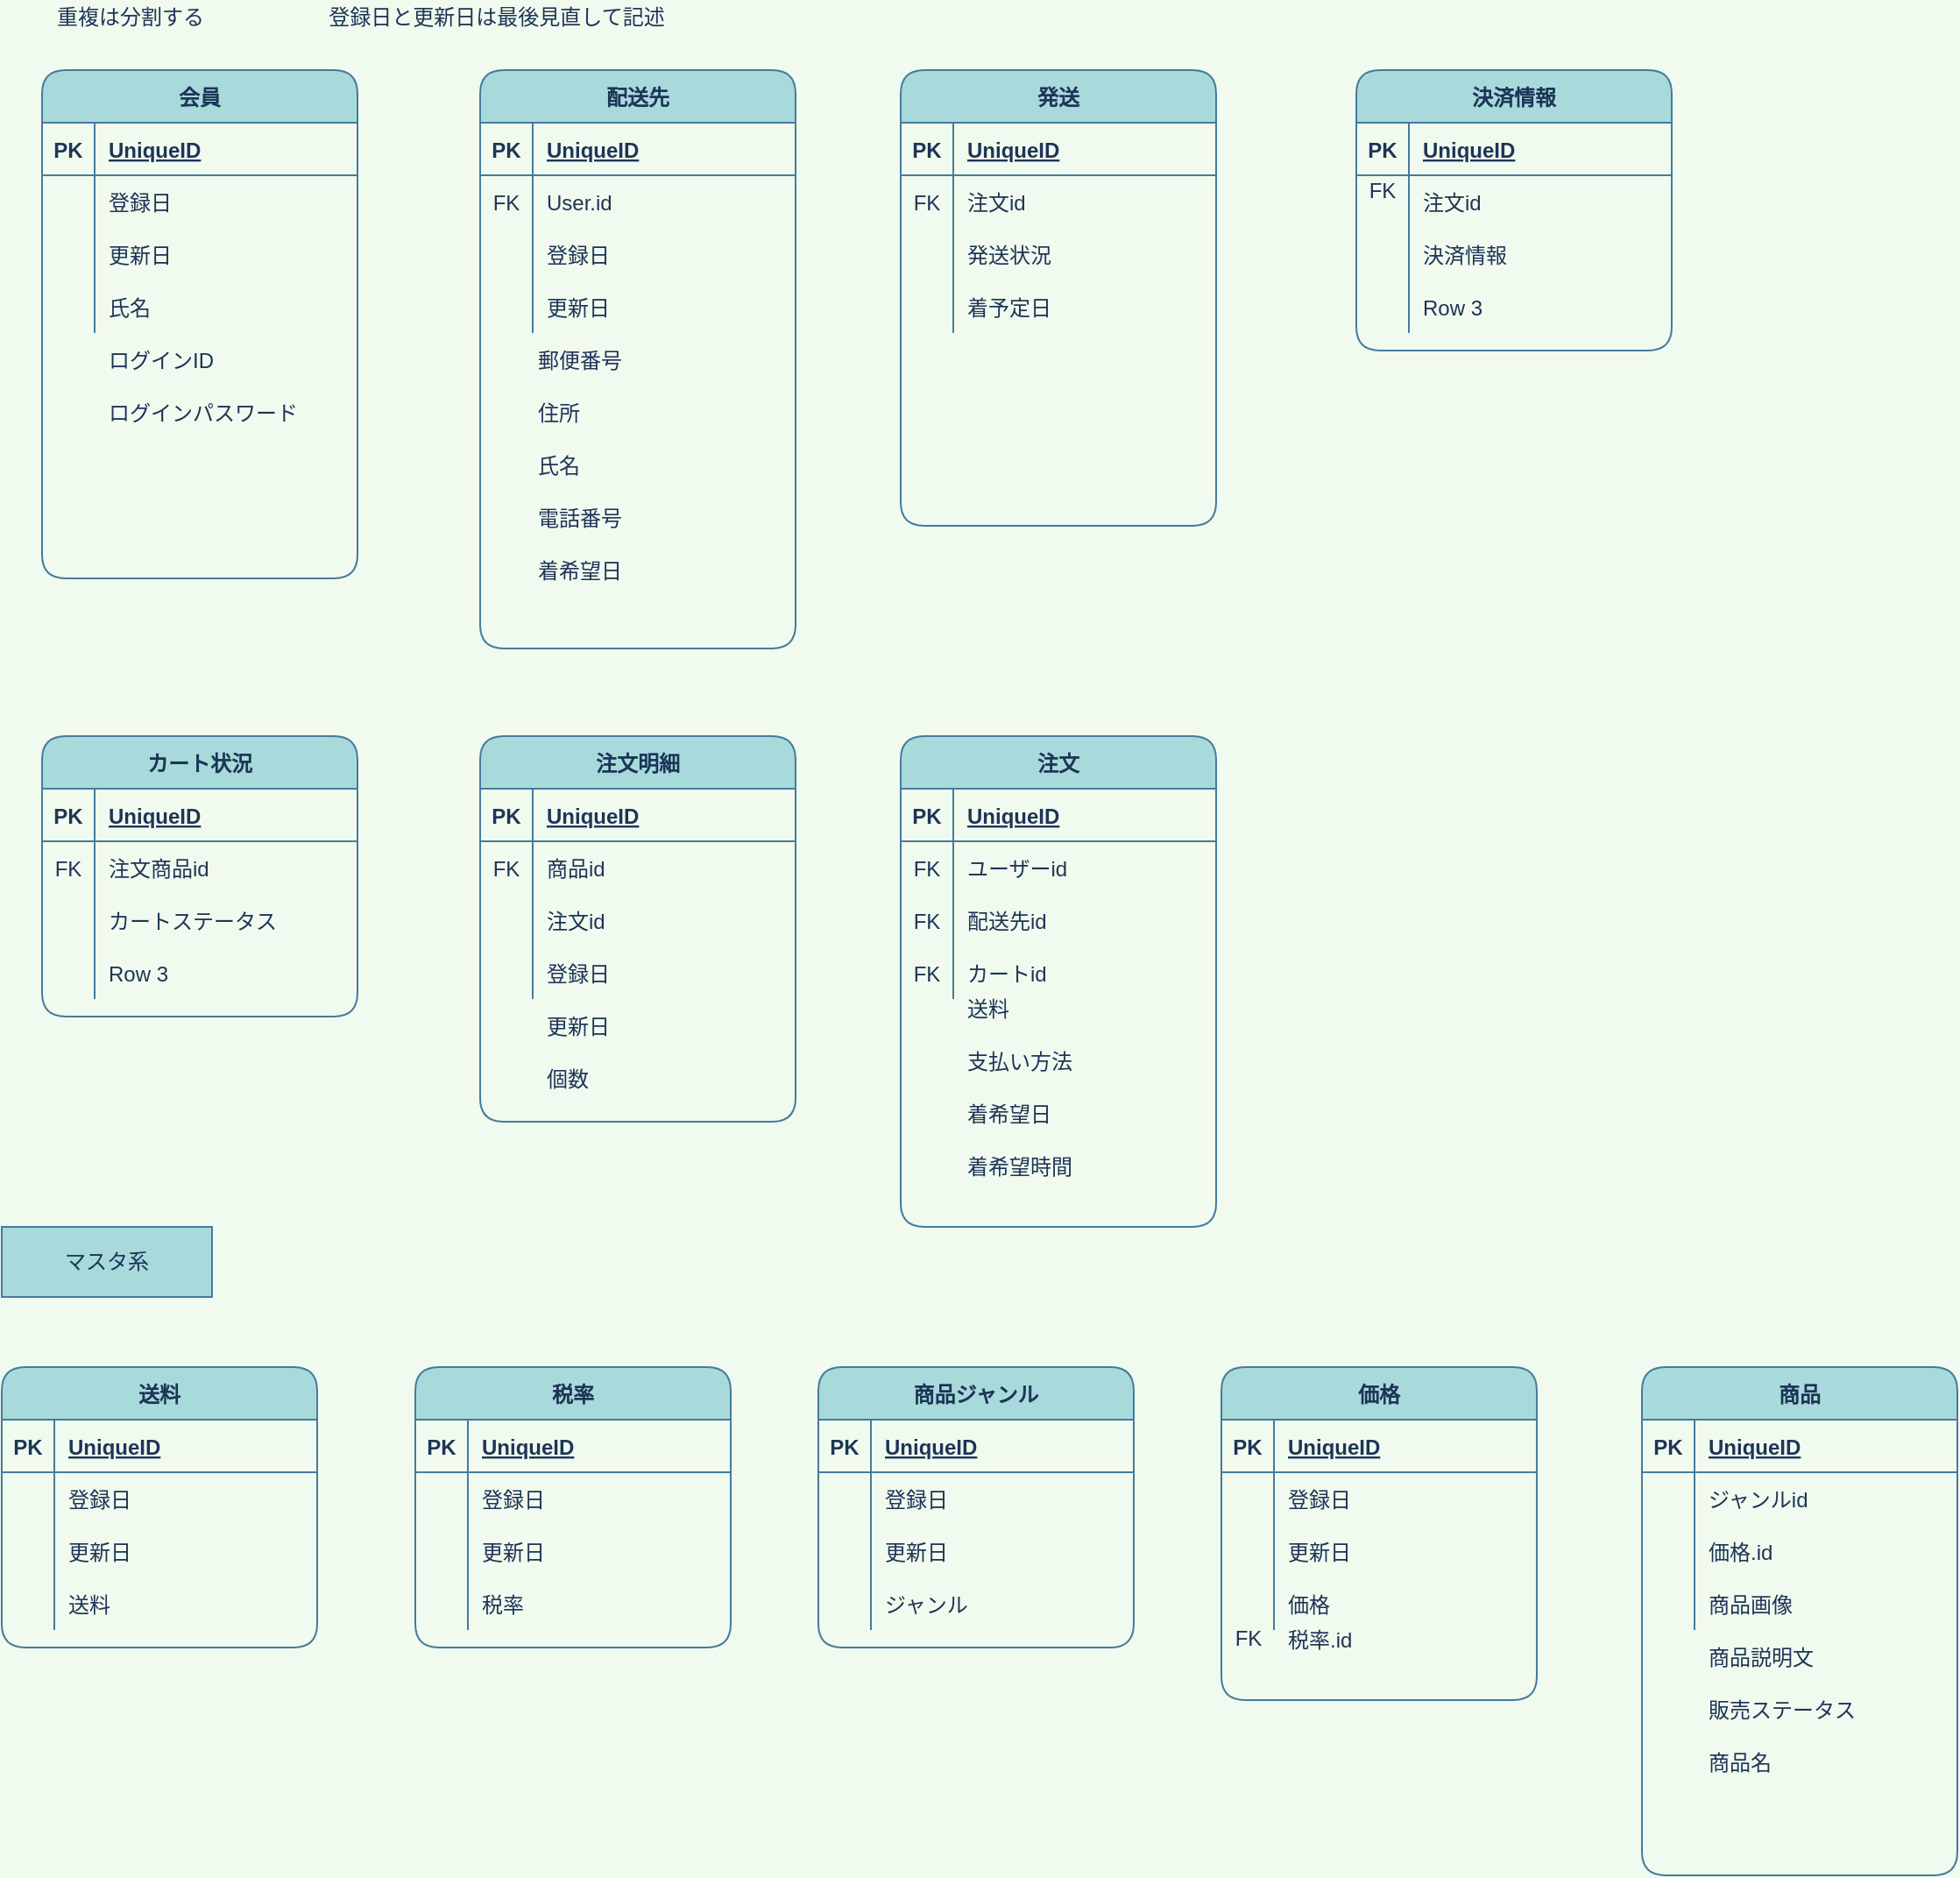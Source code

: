 <mxfile version="14.0.0" type="github">
  <diagram id="Dhi_fkTTJGYg415lO_26" name="Page-1">
    <mxGraphModel dx="1422" dy="762" grid="1" gridSize="20" guides="1" tooltips="1" connect="1" arrows="1" fold="1" page="1" pageScale="1" pageWidth="1169" pageHeight="1654" background="#F1FAEE" math="0" shadow="0">
      <root>
        <mxCell id="0" />
        <mxCell id="1" parent="0" />
        <mxCell id="8T0tq_az6n-a0p4zAt-5-1" value="会員" style="shape=table;startSize=30;container=1;collapsible=1;childLayout=tableLayout;fixedRows=1;rowLines=0;fontStyle=1;align=center;resizeLast=1;rounded=1;fillColor=#A8DADC;strokeColor=#457B9D;fontColor=#1D3557;" parent="1" vertex="1">
          <mxGeometry x="50" y="40" width="180" height="290" as="geometry" />
        </mxCell>
        <mxCell id="8T0tq_az6n-a0p4zAt-5-2" value="" style="shape=partialRectangle;collapsible=0;dropTarget=0;pointerEvents=0;fillColor=none;top=0;left=0;bottom=1;right=0;points=[[0,0.5],[1,0.5]];portConstraint=eastwest;rounded=1;strokeColor=#457B9D;fontColor=#1D3557;" parent="8T0tq_az6n-a0p4zAt-5-1" vertex="1">
          <mxGeometry y="30" width="180" height="30" as="geometry" />
        </mxCell>
        <mxCell id="8T0tq_az6n-a0p4zAt-5-3" value="PK" style="shape=partialRectangle;connectable=0;fillColor=none;top=0;left=0;bottom=0;right=0;fontStyle=1;overflow=hidden;rounded=1;strokeColor=#457B9D;fontColor=#1D3557;" parent="8T0tq_az6n-a0p4zAt-5-2" vertex="1">
          <mxGeometry width="30" height="30" as="geometry" />
        </mxCell>
        <mxCell id="8T0tq_az6n-a0p4zAt-5-4" value="UniqueID" style="shape=partialRectangle;connectable=0;fillColor=none;top=0;left=0;bottom=0;right=0;align=left;spacingLeft=6;fontStyle=5;overflow=hidden;rounded=1;strokeColor=#457B9D;fontColor=#1D3557;" parent="8T0tq_az6n-a0p4zAt-5-2" vertex="1">
          <mxGeometry x="30" width="150" height="30" as="geometry" />
        </mxCell>
        <mxCell id="8T0tq_az6n-a0p4zAt-5-5" value="" style="shape=partialRectangle;collapsible=0;dropTarget=0;pointerEvents=0;fillColor=none;top=0;left=0;bottom=0;right=0;points=[[0,0.5],[1,0.5]];portConstraint=eastwest;rounded=1;strokeColor=#457B9D;fontColor=#1D3557;" parent="8T0tq_az6n-a0p4zAt-5-1" vertex="1">
          <mxGeometry y="60" width="180" height="30" as="geometry" />
        </mxCell>
        <mxCell id="8T0tq_az6n-a0p4zAt-5-6" value="" style="shape=partialRectangle;connectable=0;fillColor=none;top=0;left=0;bottom=0;right=0;editable=1;overflow=hidden;rounded=1;strokeColor=#457B9D;fontColor=#1D3557;" parent="8T0tq_az6n-a0p4zAt-5-5" vertex="1">
          <mxGeometry width="30" height="30" as="geometry" />
        </mxCell>
        <mxCell id="8T0tq_az6n-a0p4zAt-5-7" value="登録日" style="shape=partialRectangle;connectable=0;fillColor=none;top=0;left=0;bottom=0;right=0;align=left;spacingLeft=6;overflow=hidden;rounded=1;strokeColor=#457B9D;fontColor=#1D3557;" parent="8T0tq_az6n-a0p4zAt-5-5" vertex="1">
          <mxGeometry x="30" width="150" height="30" as="geometry" />
        </mxCell>
        <mxCell id="8T0tq_az6n-a0p4zAt-5-8" value="" style="shape=partialRectangle;collapsible=0;dropTarget=0;pointerEvents=0;fillColor=none;top=0;left=0;bottom=0;right=0;points=[[0,0.5],[1,0.5]];portConstraint=eastwest;rounded=1;strokeColor=#457B9D;fontColor=#1D3557;" parent="8T0tq_az6n-a0p4zAt-5-1" vertex="1">
          <mxGeometry y="90" width="180" height="30" as="geometry" />
        </mxCell>
        <mxCell id="8T0tq_az6n-a0p4zAt-5-9" value="" style="shape=partialRectangle;connectable=0;fillColor=none;top=0;left=0;bottom=0;right=0;editable=1;overflow=hidden;rounded=1;strokeColor=#457B9D;fontColor=#1D3557;" parent="8T0tq_az6n-a0p4zAt-5-8" vertex="1">
          <mxGeometry width="30" height="30" as="geometry" />
        </mxCell>
        <mxCell id="8T0tq_az6n-a0p4zAt-5-10" value="更新日" style="shape=partialRectangle;connectable=0;fillColor=none;top=0;left=0;bottom=0;right=0;align=left;spacingLeft=6;overflow=hidden;rounded=1;strokeColor=#457B9D;fontColor=#1D3557;" parent="8T0tq_az6n-a0p4zAt-5-8" vertex="1">
          <mxGeometry x="30" width="150" height="30" as="geometry" />
        </mxCell>
        <mxCell id="8T0tq_az6n-a0p4zAt-5-11" value="" style="shape=partialRectangle;collapsible=0;dropTarget=0;pointerEvents=0;fillColor=none;top=0;left=0;bottom=0;right=0;points=[[0,0.5],[1,0.5]];portConstraint=eastwest;rounded=1;strokeColor=#457B9D;fontColor=#1D3557;" parent="8T0tq_az6n-a0p4zAt-5-1" vertex="1">
          <mxGeometry y="120" width="180" height="30" as="geometry" />
        </mxCell>
        <mxCell id="8T0tq_az6n-a0p4zAt-5-12" value="" style="shape=partialRectangle;connectable=0;fillColor=none;top=0;left=0;bottom=0;right=0;editable=1;overflow=hidden;rounded=1;strokeColor=#457B9D;fontColor=#1D3557;" parent="8T0tq_az6n-a0p4zAt-5-11" vertex="1">
          <mxGeometry width="30" height="30" as="geometry" />
        </mxCell>
        <mxCell id="8T0tq_az6n-a0p4zAt-5-13" value="氏名" style="shape=partialRectangle;connectable=0;fillColor=none;top=0;left=0;bottom=0;right=0;align=left;spacingLeft=6;overflow=hidden;rounded=1;strokeColor=#457B9D;fontColor=#1D3557;" parent="8T0tq_az6n-a0p4zAt-5-11" vertex="1">
          <mxGeometry x="30" width="150" height="30" as="geometry" />
        </mxCell>
        <mxCell id="8T0tq_az6n-a0p4zAt-5-14" value="商品" style="shape=table;startSize=30;container=1;collapsible=1;childLayout=tableLayout;fixedRows=1;rowLines=0;fontStyle=1;align=center;resizeLast=1;rounded=1;fillColor=#A8DADC;strokeColor=#457B9D;fontColor=#1D3557;" parent="1" vertex="1">
          <mxGeometry x="963" y="780" width="180" height="290" as="geometry" />
        </mxCell>
        <mxCell id="8T0tq_az6n-a0p4zAt-5-15" value="" style="shape=partialRectangle;collapsible=0;dropTarget=0;pointerEvents=0;fillColor=none;top=0;left=0;bottom=1;right=0;points=[[0,0.5],[1,0.5]];portConstraint=eastwest;rounded=1;strokeColor=#457B9D;fontColor=#1D3557;" parent="8T0tq_az6n-a0p4zAt-5-14" vertex="1">
          <mxGeometry y="30" width="180" height="30" as="geometry" />
        </mxCell>
        <mxCell id="8T0tq_az6n-a0p4zAt-5-16" value="PK" style="shape=partialRectangle;connectable=0;fillColor=none;top=0;left=0;bottom=0;right=0;fontStyle=1;overflow=hidden;rounded=1;strokeColor=#457B9D;fontColor=#1D3557;" parent="8T0tq_az6n-a0p4zAt-5-15" vertex="1">
          <mxGeometry width="30" height="30" as="geometry" />
        </mxCell>
        <mxCell id="8T0tq_az6n-a0p4zAt-5-17" value="UniqueID" style="shape=partialRectangle;connectable=0;fillColor=none;top=0;left=0;bottom=0;right=0;align=left;spacingLeft=6;fontStyle=5;overflow=hidden;rounded=1;strokeColor=#457B9D;fontColor=#1D3557;" parent="8T0tq_az6n-a0p4zAt-5-15" vertex="1">
          <mxGeometry x="30" width="150" height="30" as="geometry" />
        </mxCell>
        <mxCell id="8T0tq_az6n-a0p4zAt-5-18" value="" style="shape=partialRectangle;collapsible=0;dropTarget=0;pointerEvents=0;fillColor=none;top=0;left=0;bottom=0;right=0;points=[[0,0.5],[1,0.5]];portConstraint=eastwest;rounded=1;strokeColor=#457B9D;fontColor=#1D3557;" parent="8T0tq_az6n-a0p4zAt-5-14" vertex="1">
          <mxGeometry y="60" width="180" height="30" as="geometry" />
        </mxCell>
        <mxCell id="8T0tq_az6n-a0p4zAt-5-19" value="" style="shape=partialRectangle;connectable=0;fillColor=none;top=0;left=0;bottom=0;right=0;editable=1;overflow=hidden;rounded=1;strokeColor=#457B9D;fontColor=#1D3557;" parent="8T0tq_az6n-a0p4zAt-5-18" vertex="1">
          <mxGeometry width="30" height="30" as="geometry" />
        </mxCell>
        <mxCell id="8T0tq_az6n-a0p4zAt-5-20" value="ジャンルid" style="shape=partialRectangle;connectable=0;fillColor=none;top=0;left=0;bottom=0;right=0;align=left;spacingLeft=6;overflow=hidden;rounded=1;strokeColor=#457B9D;fontColor=#1D3557;" parent="8T0tq_az6n-a0p4zAt-5-18" vertex="1">
          <mxGeometry x="30" width="150" height="30" as="geometry" />
        </mxCell>
        <mxCell id="8T0tq_az6n-a0p4zAt-5-21" value="" style="shape=partialRectangle;collapsible=0;dropTarget=0;pointerEvents=0;fillColor=none;top=0;left=0;bottom=0;right=0;points=[[0,0.5],[1,0.5]];portConstraint=eastwest;rounded=1;strokeColor=#457B9D;fontColor=#1D3557;" parent="8T0tq_az6n-a0p4zAt-5-14" vertex="1">
          <mxGeometry y="90" width="180" height="30" as="geometry" />
        </mxCell>
        <mxCell id="8T0tq_az6n-a0p4zAt-5-22" value="" style="shape=partialRectangle;connectable=0;fillColor=none;top=0;left=0;bottom=0;right=0;editable=1;overflow=hidden;rounded=1;strokeColor=#457B9D;fontColor=#1D3557;" parent="8T0tq_az6n-a0p4zAt-5-21" vertex="1">
          <mxGeometry width="30" height="30" as="geometry" />
        </mxCell>
        <mxCell id="8T0tq_az6n-a0p4zAt-5-23" value="価格.id" style="shape=partialRectangle;connectable=0;fillColor=none;top=0;left=0;bottom=0;right=0;align=left;spacingLeft=6;overflow=hidden;rounded=1;strokeColor=#457B9D;fontColor=#1D3557;" parent="8T0tq_az6n-a0p4zAt-5-21" vertex="1">
          <mxGeometry x="30" width="150" height="30" as="geometry" />
        </mxCell>
        <mxCell id="8T0tq_az6n-a0p4zAt-5-24" value="" style="shape=partialRectangle;collapsible=0;dropTarget=0;pointerEvents=0;fillColor=none;top=0;left=0;bottom=0;right=0;points=[[0,0.5],[1,0.5]];portConstraint=eastwest;rounded=1;strokeColor=#457B9D;fontColor=#1D3557;" parent="8T0tq_az6n-a0p4zAt-5-14" vertex="1">
          <mxGeometry y="120" width="180" height="30" as="geometry" />
        </mxCell>
        <mxCell id="8T0tq_az6n-a0p4zAt-5-25" value="" style="shape=partialRectangle;connectable=0;fillColor=none;top=0;left=0;bottom=0;right=0;editable=1;overflow=hidden;rounded=1;strokeColor=#457B9D;fontColor=#1D3557;" parent="8T0tq_az6n-a0p4zAt-5-24" vertex="1">
          <mxGeometry width="30" height="30" as="geometry" />
        </mxCell>
        <mxCell id="8T0tq_az6n-a0p4zAt-5-26" value="商品画像" style="shape=partialRectangle;connectable=0;fillColor=none;top=0;left=0;bottom=0;right=0;align=left;spacingLeft=6;overflow=hidden;rounded=1;strokeColor=#457B9D;fontColor=#1D3557;" parent="8T0tq_az6n-a0p4zAt-5-24" vertex="1">
          <mxGeometry x="30" width="150" height="30" as="geometry" />
        </mxCell>
        <mxCell id="8T0tq_az6n-a0p4zAt-5-27" value="配送先" style="shape=table;startSize=30;container=1;collapsible=1;childLayout=tableLayout;fixedRows=1;rowLines=0;fontStyle=1;align=center;resizeLast=1;rounded=1;fillColor=#A8DADC;strokeColor=#457B9D;fontColor=#1D3557;" parent="1" vertex="1">
          <mxGeometry x="300" y="40" width="180" height="330" as="geometry" />
        </mxCell>
        <mxCell id="8T0tq_az6n-a0p4zAt-5-28" value="" style="shape=partialRectangle;collapsible=0;dropTarget=0;pointerEvents=0;fillColor=none;top=0;left=0;bottom=1;right=0;points=[[0,0.5],[1,0.5]];portConstraint=eastwest;rounded=1;strokeColor=#457B9D;fontColor=#1D3557;" parent="8T0tq_az6n-a0p4zAt-5-27" vertex="1">
          <mxGeometry y="30" width="180" height="30" as="geometry" />
        </mxCell>
        <mxCell id="8T0tq_az6n-a0p4zAt-5-29" value="PK" style="shape=partialRectangle;connectable=0;fillColor=none;top=0;left=0;bottom=0;right=0;fontStyle=1;overflow=hidden;rounded=1;strokeColor=#457B9D;fontColor=#1D3557;" parent="8T0tq_az6n-a0p4zAt-5-28" vertex="1">
          <mxGeometry width="30" height="30" as="geometry" />
        </mxCell>
        <mxCell id="8T0tq_az6n-a0p4zAt-5-30" value="UniqueID" style="shape=partialRectangle;connectable=0;fillColor=none;top=0;left=0;bottom=0;right=0;align=left;spacingLeft=6;fontStyle=5;overflow=hidden;rounded=1;strokeColor=#457B9D;fontColor=#1D3557;" parent="8T0tq_az6n-a0p4zAt-5-28" vertex="1">
          <mxGeometry x="30" width="150" height="30" as="geometry" />
        </mxCell>
        <mxCell id="8T0tq_az6n-a0p4zAt-5-31" value="" style="shape=partialRectangle;collapsible=0;dropTarget=0;pointerEvents=0;fillColor=none;top=0;left=0;bottom=0;right=0;points=[[0,0.5],[1,0.5]];portConstraint=eastwest;rounded=1;strokeColor=#457B9D;fontColor=#1D3557;" parent="8T0tq_az6n-a0p4zAt-5-27" vertex="1">
          <mxGeometry y="60" width="180" height="30" as="geometry" />
        </mxCell>
        <mxCell id="8T0tq_az6n-a0p4zAt-5-32" value="FK" style="shape=partialRectangle;connectable=0;fillColor=none;top=0;left=0;bottom=0;right=0;editable=1;overflow=hidden;rounded=1;strokeColor=#457B9D;fontColor=#1D3557;" parent="8T0tq_az6n-a0p4zAt-5-31" vertex="1">
          <mxGeometry width="30" height="30" as="geometry" />
        </mxCell>
        <mxCell id="8T0tq_az6n-a0p4zAt-5-33" value="User.id" style="shape=partialRectangle;connectable=0;fillColor=none;top=0;left=0;bottom=0;right=0;align=left;spacingLeft=6;overflow=hidden;rounded=1;strokeColor=#457B9D;fontColor=#1D3557;" parent="8T0tq_az6n-a0p4zAt-5-31" vertex="1">
          <mxGeometry x="30" width="150" height="30" as="geometry" />
        </mxCell>
        <mxCell id="8T0tq_az6n-a0p4zAt-5-34" value="" style="shape=partialRectangle;collapsible=0;dropTarget=0;pointerEvents=0;fillColor=none;top=0;left=0;bottom=0;right=0;points=[[0,0.5],[1,0.5]];portConstraint=eastwest;rounded=1;strokeColor=#457B9D;fontColor=#1D3557;" parent="8T0tq_az6n-a0p4zAt-5-27" vertex="1">
          <mxGeometry y="90" width="180" height="30" as="geometry" />
        </mxCell>
        <mxCell id="8T0tq_az6n-a0p4zAt-5-35" value="" style="shape=partialRectangle;connectable=0;fillColor=none;top=0;left=0;bottom=0;right=0;editable=1;overflow=hidden;rounded=1;strokeColor=#457B9D;fontColor=#1D3557;" parent="8T0tq_az6n-a0p4zAt-5-34" vertex="1">
          <mxGeometry width="30" height="30" as="geometry" />
        </mxCell>
        <mxCell id="8T0tq_az6n-a0p4zAt-5-36" value="登録日" style="shape=partialRectangle;connectable=0;fillColor=none;top=0;left=0;bottom=0;right=0;align=left;spacingLeft=6;overflow=hidden;rounded=1;strokeColor=#457B9D;fontColor=#1D3557;" parent="8T0tq_az6n-a0p4zAt-5-34" vertex="1">
          <mxGeometry x="30" width="150" height="30" as="geometry" />
        </mxCell>
        <mxCell id="8T0tq_az6n-a0p4zAt-5-37" value="" style="shape=partialRectangle;collapsible=0;dropTarget=0;pointerEvents=0;fillColor=none;top=0;left=0;bottom=0;right=0;points=[[0,0.5],[1,0.5]];portConstraint=eastwest;rounded=1;strokeColor=#457B9D;fontColor=#1D3557;" parent="8T0tq_az6n-a0p4zAt-5-27" vertex="1">
          <mxGeometry y="120" width="180" height="30" as="geometry" />
        </mxCell>
        <mxCell id="8T0tq_az6n-a0p4zAt-5-38" value="" style="shape=partialRectangle;connectable=0;fillColor=none;top=0;left=0;bottom=0;right=0;editable=1;overflow=hidden;rounded=1;strokeColor=#457B9D;fontColor=#1D3557;" parent="8T0tq_az6n-a0p4zAt-5-37" vertex="1">
          <mxGeometry width="30" height="30" as="geometry" />
        </mxCell>
        <mxCell id="8T0tq_az6n-a0p4zAt-5-39" value="更新日" style="shape=partialRectangle;connectable=0;fillColor=none;top=0;left=0;bottom=0;right=0;align=left;spacingLeft=6;overflow=hidden;rounded=1;strokeColor=#457B9D;fontColor=#1D3557;" parent="8T0tq_az6n-a0p4zAt-5-37" vertex="1">
          <mxGeometry x="30" width="150" height="30" as="geometry" />
        </mxCell>
        <mxCell id="8T0tq_az6n-a0p4zAt-5-42" value="ログインID" style="shape=partialRectangle;connectable=0;fillColor=none;top=0;left=0;bottom=0;right=0;align=left;spacingLeft=6;overflow=hidden;rounded=1;strokeColor=#457B9D;fontColor=#1D3557;" parent="1" vertex="1">
          <mxGeometry x="80" y="190" width="150" height="30" as="geometry" />
        </mxCell>
        <mxCell id="8T0tq_az6n-a0p4zAt-5-43" value="ログインパスワード" style="shape=partialRectangle;connectable=0;fillColor=none;top=0;left=0;bottom=0;right=0;align=left;spacingLeft=6;overflow=hidden;rounded=1;strokeColor=#457B9D;fontColor=#1D3557;" parent="1" vertex="1">
          <mxGeometry x="80" y="220" width="150" height="30" as="geometry" />
        </mxCell>
        <mxCell id="8T0tq_az6n-a0p4zAt-5-46" value="注文明細" style="shape=table;startSize=30;container=1;collapsible=1;childLayout=tableLayout;fixedRows=1;rowLines=0;fontStyle=1;align=center;resizeLast=1;rounded=1;fillColor=#A8DADC;strokeColor=#457B9D;fontColor=#1D3557;" parent="1" vertex="1">
          <mxGeometry x="300" y="420" width="180" height="220" as="geometry" />
        </mxCell>
        <mxCell id="8T0tq_az6n-a0p4zAt-5-47" value="" style="shape=partialRectangle;collapsible=0;dropTarget=0;pointerEvents=0;fillColor=none;top=0;left=0;bottom=1;right=0;points=[[0,0.5],[1,0.5]];portConstraint=eastwest;rounded=1;strokeColor=#457B9D;fontColor=#1D3557;" parent="8T0tq_az6n-a0p4zAt-5-46" vertex="1">
          <mxGeometry y="30" width="180" height="30" as="geometry" />
        </mxCell>
        <mxCell id="8T0tq_az6n-a0p4zAt-5-48" value="PK" style="shape=partialRectangle;connectable=0;fillColor=none;top=0;left=0;bottom=0;right=0;fontStyle=1;overflow=hidden;rounded=1;strokeColor=#457B9D;fontColor=#1D3557;" parent="8T0tq_az6n-a0p4zAt-5-47" vertex="1">
          <mxGeometry width="30" height="30" as="geometry" />
        </mxCell>
        <mxCell id="8T0tq_az6n-a0p4zAt-5-49" value="UniqueID" style="shape=partialRectangle;connectable=0;fillColor=none;top=0;left=0;bottom=0;right=0;align=left;spacingLeft=6;fontStyle=5;overflow=hidden;rounded=1;strokeColor=#457B9D;fontColor=#1D3557;" parent="8T0tq_az6n-a0p4zAt-5-47" vertex="1">
          <mxGeometry x="30" width="150" height="30" as="geometry" />
        </mxCell>
        <mxCell id="8T0tq_az6n-a0p4zAt-5-50" value="" style="shape=partialRectangle;collapsible=0;dropTarget=0;pointerEvents=0;fillColor=none;top=0;left=0;bottom=0;right=0;points=[[0,0.5],[1,0.5]];portConstraint=eastwest;rounded=1;strokeColor=#457B9D;fontColor=#1D3557;" parent="8T0tq_az6n-a0p4zAt-5-46" vertex="1">
          <mxGeometry y="60" width="180" height="30" as="geometry" />
        </mxCell>
        <mxCell id="8T0tq_az6n-a0p4zAt-5-51" value="FK" style="shape=partialRectangle;connectable=0;fillColor=none;top=0;left=0;bottom=0;right=0;editable=1;overflow=hidden;rounded=1;strokeColor=#457B9D;fontColor=#1D3557;" parent="8T0tq_az6n-a0p4zAt-5-50" vertex="1">
          <mxGeometry width="30" height="30" as="geometry" />
        </mxCell>
        <mxCell id="8T0tq_az6n-a0p4zAt-5-52" value="商品id" style="shape=partialRectangle;connectable=0;fillColor=none;top=0;left=0;bottom=0;right=0;align=left;spacingLeft=6;overflow=hidden;rounded=1;strokeColor=#457B9D;fontColor=#1D3557;" parent="8T0tq_az6n-a0p4zAt-5-50" vertex="1">
          <mxGeometry x="30" width="150" height="30" as="geometry" />
        </mxCell>
        <mxCell id="8T0tq_az6n-a0p4zAt-5-53" value="" style="shape=partialRectangle;collapsible=0;dropTarget=0;pointerEvents=0;fillColor=none;top=0;left=0;bottom=0;right=0;points=[[0,0.5],[1,0.5]];portConstraint=eastwest;rounded=1;strokeColor=#457B9D;fontColor=#1D3557;" parent="8T0tq_az6n-a0p4zAt-5-46" vertex="1">
          <mxGeometry y="90" width="180" height="30" as="geometry" />
        </mxCell>
        <mxCell id="8T0tq_az6n-a0p4zAt-5-54" value="" style="shape=partialRectangle;connectable=0;fillColor=none;top=0;left=0;bottom=0;right=0;editable=1;overflow=hidden;rounded=1;strokeColor=#457B9D;fontColor=#1D3557;" parent="8T0tq_az6n-a0p4zAt-5-53" vertex="1">
          <mxGeometry width="30" height="30" as="geometry" />
        </mxCell>
        <mxCell id="8T0tq_az6n-a0p4zAt-5-55" value="注文id" style="shape=partialRectangle;connectable=0;fillColor=none;top=0;left=0;bottom=0;right=0;align=left;spacingLeft=6;overflow=hidden;rounded=1;strokeColor=#457B9D;fontColor=#1D3557;" parent="8T0tq_az6n-a0p4zAt-5-53" vertex="1">
          <mxGeometry x="30" width="150" height="30" as="geometry" />
        </mxCell>
        <mxCell id="8T0tq_az6n-a0p4zAt-5-56" value="" style="shape=partialRectangle;collapsible=0;dropTarget=0;pointerEvents=0;fillColor=none;top=0;left=0;bottom=0;right=0;points=[[0,0.5],[1,0.5]];portConstraint=eastwest;rounded=1;strokeColor=#457B9D;fontColor=#1D3557;" parent="8T0tq_az6n-a0p4zAt-5-46" vertex="1">
          <mxGeometry y="120" width="180" height="30" as="geometry" />
        </mxCell>
        <mxCell id="8T0tq_az6n-a0p4zAt-5-57" value="" style="shape=partialRectangle;connectable=0;fillColor=none;top=0;left=0;bottom=0;right=0;editable=1;overflow=hidden;rounded=1;strokeColor=#457B9D;fontColor=#1D3557;" parent="8T0tq_az6n-a0p4zAt-5-56" vertex="1">
          <mxGeometry width="30" height="30" as="geometry" />
        </mxCell>
        <mxCell id="8T0tq_az6n-a0p4zAt-5-58" value="登録日" style="shape=partialRectangle;connectable=0;fillColor=none;top=0;left=0;bottom=0;right=0;align=left;spacingLeft=6;overflow=hidden;rounded=1;strokeColor=#457B9D;fontColor=#1D3557;" parent="8T0tq_az6n-a0p4zAt-5-56" vertex="1">
          <mxGeometry x="30" width="150" height="30" as="geometry" />
        </mxCell>
        <mxCell id="8T0tq_az6n-a0p4zAt-5-59" value="商品ジャンル" style="shape=table;startSize=30;container=1;collapsible=1;childLayout=tableLayout;fixedRows=1;rowLines=0;fontStyle=1;align=center;resizeLast=1;rounded=1;fillColor=#A8DADC;strokeColor=#457B9D;fontColor=#1D3557;" parent="1" vertex="1">
          <mxGeometry x="493" y="780" width="180" height="160" as="geometry" />
        </mxCell>
        <mxCell id="8T0tq_az6n-a0p4zAt-5-60" value="" style="shape=partialRectangle;collapsible=0;dropTarget=0;pointerEvents=0;fillColor=none;top=0;left=0;bottom=1;right=0;points=[[0,0.5],[1,0.5]];portConstraint=eastwest;rounded=1;strokeColor=#457B9D;fontColor=#1D3557;" parent="8T0tq_az6n-a0p4zAt-5-59" vertex="1">
          <mxGeometry y="30" width="180" height="30" as="geometry" />
        </mxCell>
        <mxCell id="8T0tq_az6n-a0p4zAt-5-61" value="PK" style="shape=partialRectangle;connectable=0;fillColor=none;top=0;left=0;bottom=0;right=0;fontStyle=1;overflow=hidden;rounded=1;strokeColor=#457B9D;fontColor=#1D3557;" parent="8T0tq_az6n-a0p4zAt-5-60" vertex="1">
          <mxGeometry width="30" height="30" as="geometry" />
        </mxCell>
        <mxCell id="8T0tq_az6n-a0p4zAt-5-62" value="UniqueID" style="shape=partialRectangle;connectable=0;fillColor=none;top=0;left=0;bottom=0;right=0;align=left;spacingLeft=6;fontStyle=5;overflow=hidden;rounded=1;strokeColor=#457B9D;fontColor=#1D3557;" parent="8T0tq_az6n-a0p4zAt-5-60" vertex="1">
          <mxGeometry x="30" width="150" height="30" as="geometry" />
        </mxCell>
        <mxCell id="8T0tq_az6n-a0p4zAt-5-63" value="" style="shape=partialRectangle;collapsible=0;dropTarget=0;pointerEvents=0;fillColor=none;top=0;left=0;bottom=0;right=0;points=[[0,0.5],[1,0.5]];portConstraint=eastwest;rounded=1;strokeColor=#457B9D;fontColor=#1D3557;" parent="8T0tq_az6n-a0p4zAt-5-59" vertex="1">
          <mxGeometry y="60" width="180" height="30" as="geometry" />
        </mxCell>
        <mxCell id="8T0tq_az6n-a0p4zAt-5-64" value="" style="shape=partialRectangle;connectable=0;fillColor=none;top=0;left=0;bottom=0;right=0;editable=1;overflow=hidden;rounded=1;strokeColor=#457B9D;fontColor=#1D3557;" parent="8T0tq_az6n-a0p4zAt-5-63" vertex="1">
          <mxGeometry width="30" height="30" as="geometry" />
        </mxCell>
        <mxCell id="8T0tq_az6n-a0p4zAt-5-65" value="登録日" style="shape=partialRectangle;connectable=0;fillColor=none;top=0;left=0;bottom=0;right=0;align=left;spacingLeft=6;overflow=hidden;rounded=1;strokeColor=#457B9D;fontColor=#1D3557;" parent="8T0tq_az6n-a0p4zAt-5-63" vertex="1">
          <mxGeometry x="30" width="150" height="30" as="geometry" />
        </mxCell>
        <mxCell id="8T0tq_az6n-a0p4zAt-5-66" value="" style="shape=partialRectangle;collapsible=0;dropTarget=0;pointerEvents=0;fillColor=none;top=0;left=0;bottom=0;right=0;points=[[0,0.5],[1,0.5]];portConstraint=eastwest;rounded=1;strokeColor=#457B9D;fontColor=#1D3557;" parent="8T0tq_az6n-a0p4zAt-5-59" vertex="1">
          <mxGeometry y="90" width="180" height="30" as="geometry" />
        </mxCell>
        <mxCell id="8T0tq_az6n-a0p4zAt-5-67" value="" style="shape=partialRectangle;connectable=0;fillColor=none;top=0;left=0;bottom=0;right=0;editable=1;overflow=hidden;rounded=1;strokeColor=#457B9D;fontColor=#1D3557;" parent="8T0tq_az6n-a0p4zAt-5-66" vertex="1">
          <mxGeometry width="30" height="30" as="geometry" />
        </mxCell>
        <mxCell id="8T0tq_az6n-a0p4zAt-5-68" value="更新日" style="shape=partialRectangle;connectable=0;fillColor=none;top=0;left=0;bottom=0;right=0;align=left;spacingLeft=6;overflow=hidden;rounded=1;strokeColor=#457B9D;fontColor=#1D3557;" parent="8T0tq_az6n-a0p4zAt-5-66" vertex="1">
          <mxGeometry x="30" width="150" height="30" as="geometry" />
        </mxCell>
        <mxCell id="8T0tq_az6n-a0p4zAt-5-69" value="" style="shape=partialRectangle;collapsible=0;dropTarget=0;pointerEvents=0;fillColor=none;top=0;left=0;bottom=0;right=0;points=[[0,0.5],[1,0.5]];portConstraint=eastwest;rounded=1;strokeColor=#457B9D;fontColor=#1D3557;" parent="8T0tq_az6n-a0p4zAt-5-59" vertex="1">
          <mxGeometry y="120" width="180" height="30" as="geometry" />
        </mxCell>
        <mxCell id="8T0tq_az6n-a0p4zAt-5-70" value="" style="shape=partialRectangle;connectable=0;fillColor=none;top=0;left=0;bottom=0;right=0;editable=1;overflow=hidden;rounded=1;strokeColor=#457B9D;fontColor=#1D3557;" parent="8T0tq_az6n-a0p4zAt-5-69" vertex="1">
          <mxGeometry width="30" height="30" as="geometry" />
        </mxCell>
        <mxCell id="8T0tq_az6n-a0p4zAt-5-71" value="ジャンル" style="shape=partialRectangle;connectable=0;fillColor=none;top=0;left=0;bottom=0;right=0;align=left;spacingLeft=6;overflow=hidden;rounded=1;strokeColor=#457B9D;fontColor=#1D3557;" parent="8T0tq_az6n-a0p4zAt-5-69" vertex="1">
          <mxGeometry x="30" width="150" height="30" as="geometry" />
        </mxCell>
        <mxCell id="8T0tq_az6n-a0p4zAt-5-72" value="注文" style="shape=table;startSize=30;container=1;collapsible=1;childLayout=tableLayout;fixedRows=1;rowLines=0;fontStyle=1;align=center;resizeLast=1;rounded=1;fillColor=#A8DADC;strokeColor=#457B9D;fontColor=#1D3557;" parent="1" vertex="1">
          <mxGeometry x="540" y="420" width="180" height="280" as="geometry" />
        </mxCell>
        <mxCell id="8T0tq_az6n-a0p4zAt-5-73" value="" style="shape=partialRectangle;collapsible=0;dropTarget=0;pointerEvents=0;fillColor=none;top=0;left=0;bottom=1;right=0;points=[[0,0.5],[1,0.5]];portConstraint=eastwest;rounded=1;strokeColor=#457B9D;fontColor=#1D3557;" parent="8T0tq_az6n-a0p4zAt-5-72" vertex="1">
          <mxGeometry y="30" width="180" height="30" as="geometry" />
        </mxCell>
        <mxCell id="8T0tq_az6n-a0p4zAt-5-74" value="PK" style="shape=partialRectangle;connectable=0;fillColor=none;top=0;left=0;bottom=0;right=0;fontStyle=1;overflow=hidden;rounded=1;strokeColor=#457B9D;fontColor=#1D3557;" parent="8T0tq_az6n-a0p4zAt-5-73" vertex="1">
          <mxGeometry width="30" height="30" as="geometry" />
        </mxCell>
        <mxCell id="8T0tq_az6n-a0p4zAt-5-75" value="UniqueID" style="shape=partialRectangle;connectable=0;fillColor=none;top=0;left=0;bottom=0;right=0;align=left;spacingLeft=6;fontStyle=5;overflow=hidden;rounded=1;strokeColor=#457B9D;fontColor=#1D3557;" parent="8T0tq_az6n-a0p4zAt-5-73" vertex="1">
          <mxGeometry x="30" width="150" height="30" as="geometry" />
        </mxCell>
        <mxCell id="8T0tq_az6n-a0p4zAt-5-76" value="" style="shape=partialRectangle;collapsible=0;dropTarget=0;pointerEvents=0;fillColor=none;top=0;left=0;bottom=0;right=0;points=[[0,0.5],[1,0.5]];portConstraint=eastwest;rounded=1;strokeColor=#457B9D;fontColor=#1D3557;" parent="8T0tq_az6n-a0p4zAt-5-72" vertex="1">
          <mxGeometry y="60" width="180" height="30" as="geometry" />
        </mxCell>
        <mxCell id="8T0tq_az6n-a0p4zAt-5-77" value="FK" style="shape=partialRectangle;connectable=0;fillColor=none;top=0;left=0;bottom=0;right=0;editable=1;overflow=hidden;rounded=1;strokeColor=#457B9D;fontColor=#1D3557;" parent="8T0tq_az6n-a0p4zAt-5-76" vertex="1">
          <mxGeometry width="30" height="30" as="geometry" />
        </mxCell>
        <mxCell id="8T0tq_az6n-a0p4zAt-5-78" value="ユーザーid" style="shape=partialRectangle;connectable=0;fillColor=none;top=0;left=0;bottom=0;right=0;align=left;spacingLeft=6;overflow=hidden;rounded=1;strokeColor=#457B9D;fontColor=#1D3557;" parent="8T0tq_az6n-a0p4zAt-5-76" vertex="1">
          <mxGeometry x="30" width="150" height="30" as="geometry" />
        </mxCell>
        <mxCell id="8T0tq_az6n-a0p4zAt-5-79" value="" style="shape=partialRectangle;collapsible=0;dropTarget=0;pointerEvents=0;fillColor=none;top=0;left=0;bottom=0;right=0;points=[[0,0.5],[1,0.5]];portConstraint=eastwest;rounded=1;strokeColor=#457B9D;fontColor=#1D3557;" parent="8T0tq_az6n-a0p4zAt-5-72" vertex="1">
          <mxGeometry y="90" width="180" height="30" as="geometry" />
        </mxCell>
        <mxCell id="8T0tq_az6n-a0p4zAt-5-80" value="FK" style="shape=partialRectangle;connectable=0;fillColor=none;top=0;left=0;bottom=0;right=0;editable=1;overflow=hidden;rounded=1;strokeColor=#457B9D;fontColor=#1D3557;" parent="8T0tq_az6n-a0p4zAt-5-79" vertex="1">
          <mxGeometry width="30" height="30" as="geometry" />
        </mxCell>
        <mxCell id="8T0tq_az6n-a0p4zAt-5-81" value="配送先id" style="shape=partialRectangle;connectable=0;fillColor=none;top=0;left=0;bottom=0;right=0;align=left;spacingLeft=6;overflow=hidden;rounded=1;strokeColor=#457B9D;fontColor=#1D3557;" parent="8T0tq_az6n-a0p4zAt-5-79" vertex="1">
          <mxGeometry x="30" width="150" height="30" as="geometry" />
        </mxCell>
        <mxCell id="8T0tq_az6n-a0p4zAt-5-82" value="" style="shape=partialRectangle;collapsible=0;dropTarget=0;pointerEvents=0;fillColor=none;top=0;left=0;bottom=0;right=0;points=[[0,0.5],[1,0.5]];portConstraint=eastwest;rounded=1;strokeColor=#457B9D;fontColor=#1D3557;" parent="8T0tq_az6n-a0p4zAt-5-72" vertex="1">
          <mxGeometry y="120" width="180" height="30" as="geometry" />
        </mxCell>
        <mxCell id="8T0tq_az6n-a0p4zAt-5-83" value="FK" style="shape=partialRectangle;connectable=0;fillColor=none;top=0;left=0;bottom=0;right=0;editable=1;overflow=hidden;rounded=1;strokeColor=#457B9D;fontColor=#1D3557;" parent="8T0tq_az6n-a0p4zAt-5-82" vertex="1">
          <mxGeometry width="30" height="30" as="geometry" />
        </mxCell>
        <mxCell id="8T0tq_az6n-a0p4zAt-5-84" value="カートid" style="shape=partialRectangle;connectable=0;fillColor=none;top=0;left=0;bottom=0;right=0;align=left;spacingLeft=6;overflow=hidden;rounded=1;strokeColor=#457B9D;fontColor=#1D3557;" parent="8T0tq_az6n-a0p4zAt-5-82" vertex="1">
          <mxGeometry x="30" width="150" height="30" as="geometry" />
        </mxCell>
        <mxCell id="8T0tq_az6n-a0p4zAt-5-85" value="決済情報" style="shape=table;startSize=30;container=1;collapsible=1;childLayout=tableLayout;fixedRows=1;rowLines=0;fontStyle=1;align=center;resizeLast=1;rounded=1;fillColor=#A8DADC;strokeColor=#457B9D;fontColor=#1D3557;" parent="1" vertex="1">
          <mxGeometry x="800" y="40" width="180" height="160" as="geometry" />
        </mxCell>
        <mxCell id="8T0tq_az6n-a0p4zAt-5-86" value="" style="shape=partialRectangle;collapsible=0;dropTarget=0;pointerEvents=0;fillColor=none;top=0;left=0;bottom=1;right=0;points=[[0,0.5],[1,0.5]];portConstraint=eastwest;rounded=1;strokeColor=#457B9D;fontColor=#1D3557;" parent="8T0tq_az6n-a0p4zAt-5-85" vertex="1">
          <mxGeometry y="30" width="180" height="30" as="geometry" />
        </mxCell>
        <mxCell id="8T0tq_az6n-a0p4zAt-5-87" value="PK" style="shape=partialRectangle;connectable=0;fillColor=none;top=0;left=0;bottom=0;right=0;fontStyle=1;overflow=hidden;rounded=1;strokeColor=#457B9D;fontColor=#1D3557;" parent="8T0tq_az6n-a0p4zAt-5-86" vertex="1">
          <mxGeometry width="30" height="30" as="geometry" />
        </mxCell>
        <mxCell id="8T0tq_az6n-a0p4zAt-5-88" value="UniqueID" style="shape=partialRectangle;connectable=0;fillColor=none;top=0;left=0;bottom=0;right=0;align=left;spacingLeft=6;fontStyle=5;overflow=hidden;rounded=1;strokeColor=#457B9D;fontColor=#1D3557;" parent="8T0tq_az6n-a0p4zAt-5-86" vertex="1">
          <mxGeometry x="30" width="150" height="30" as="geometry" />
        </mxCell>
        <mxCell id="8T0tq_az6n-a0p4zAt-5-89" value="" style="shape=partialRectangle;collapsible=0;dropTarget=0;pointerEvents=0;fillColor=none;top=0;left=0;bottom=0;right=0;points=[[0,0.5],[1,0.5]];portConstraint=eastwest;rounded=1;strokeColor=#457B9D;fontColor=#1D3557;" parent="8T0tq_az6n-a0p4zAt-5-85" vertex="1">
          <mxGeometry y="60" width="180" height="30" as="geometry" />
        </mxCell>
        <mxCell id="8T0tq_az6n-a0p4zAt-5-90" value="FK&#xa;" style="shape=partialRectangle;connectable=0;fillColor=none;top=0;left=0;bottom=0;right=0;editable=1;overflow=hidden;rounded=1;strokeColor=#457B9D;fontColor=#1D3557;" parent="8T0tq_az6n-a0p4zAt-5-89" vertex="1">
          <mxGeometry width="30" height="30" as="geometry" />
        </mxCell>
        <mxCell id="8T0tq_az6n-a0p4zAt-5-91" value="注文id" style="shape=partialRectangle;connectable=0;fillColor=none;top=0;left=0;bottom=0;right=0;align=left;spacingLeft=6;overflow=hidden;rounded=1;strokeColor=#457B9D;fontColor=#1D3557;" parent="8T0tq_az6n-a0p4zAt-5-89" vertex="1">
          <mxGeometry x="30" width="150" height="30" as="geometry" />
        </mxCell>
        <mxCell id="8T0tq_az6n-a0p4zAt-5-92" value="" style="shape=partialRectangle;collapsible=0;dropTarget=0;pointerEvents=0;fillColor=none;top=0;left=0;bottom=0;right=0;points=[[0,0.5],[1,0.5]];portConstraint=eastwest;rounded=1;strokeColor=#457B9D;fontColor=#1D3557;" parent="8T0tq_az6n-a0p4zAt-5-85" vertex="1">
          <mxGeometry y="90" width="180" height="30" as="geometry" />
        </mxCell>
        <mxCell id="8T0tq_az6n-a0p4zAt-5-93" value="" style="shape=partialRectangle;connectable=0;fillColor=none;top=0;left=0;bottom=0;right=0;editable=1;overflow=hidden;rounded=1;strokeColor=#457B9D;fontColor=#1D3557;" parent="8T0tq_az6n-a0p4zAt-5-92" vertex="1">
          <mxGeometry width="30" height="30" as="geometry" />
        </mxCell>
        <mxCell id="8T0tq_az6n-a0p4zAt-5-94" value="決済情報" style="shape=partialRectangle;connectable=0;fillColor=none;top=0;left=0;bottom=0;right=0;align=left;spacingLeft=6;overflow=hidden;rounded=1;strokeColor=#457B9D;fontColor=#1D3557;" parent="8T0tq_az6n-a0p4zAt-5-92" vertex="1">
          <mxGeometry x="30" width="150" height="30" as="geometry" />
        </mxCell>
        <mxCell id="8T0tq_az6n-a0p4zAt-5-95" value="" style="shape=partialRectangle;collapsible=0;dropTarget=0;pointerEvents=0;fillColor=none;top=0;left=0;bottom=0;right=0;points=[[0,0.5],[1,0.5]];portConstraint=eastwest;rounded=1;strokeColor=#457B9D;fontColor=#1D3557;" parent="8T0tq_az6n-a0p4zAt-5-85" vertex="1">
          <mxGeometry y="120" width="180" height="30" as="geometry" />
        </mxCell>
        <mxCell id="8T0tq_az6n-a0p4zAt-5-96" value="" style="shape=partialRectangle;connectable=0;fillColor=none;top=0;left=0;bottom=0;right=0;editable=1;overflow=hidden;rounded=1;strokeColor=#457B9D;fontColor=#1D3557;" parent="8T0tq_az6n-a0p4zAt-5-95" vertex="1">
          <mxGeometry width="30" height="30" as="geometry" />
        </mxCell>
        <mxCell id="8T0tq_az6n-a0p4zAt-5-97" value="Row 3" style="shape=partialRectangle;connectable=0;fillColor=none;top=0;left=0;bottom=0;right=0;align=left;spacingLeft=6;overflow=hidden;rounded=1;strokeColor=#457B9D;fontColor=#1D3557;" parent="8T0tq_az6n-a0p4zAt-5-95" vertex="1">
          <mxGeometry x="30" width="150" height="30" as="geometry" />
        </mxCell>
        <mxCell id="8T0tq_az6n-a0p4zAt-5-98" value="発送" style="shape=table;startSize=30;container=1;collapsible=1;childLayout=tableLayout;fixedRows=1;rowLines=0;fontStyle=1;align=center;resizeLast=1;rounded=1;fillColor=#A8DADC;strokeColor=#457B9D;fontColor=#1D3557;" parent="1" vertex="1">
          <mxGeometry x="540" y="40" width="180" height="260" as="geometry" />
        </mxCell>
        <mxCell id="8T0tq_az6n-a0p4zAt-5-99" value="" style="shape=partialRectangle;collapsible=0;dropTarget=0;pointerEvents=0;fillColor=none;top=0;left=0;bottom=1;right=0;points=[[0,0.5],[1,0.5]];portConstraint=eastwest;rounded=1;strokeColor=#457B9D;fontColor=#1D3557;" parent="8T0tq_az6n-a0p4zAt-5-98" vertex="1">
          <mxGeometry y="30" width="180" height="30" as="geometry" />
        </mxCell>
        <mxCell id="8T0tq_az6n-a0p4zAt-5-100" value="PK" style="shape=partialRectangle;connectable=0;fillColor=none;top=0;left=0;bottom=0;right=0;fontStyle=1;overflow=hidden;rounded=1;strokeColor=#457B9D;fontColor=#1D3557;" parent="8T0tq_az6n-a0p4zAt-5-99" vertex="1">
          <mxGeometry width="30" height="30" as="geometry" />
        </mxCell>
        <mxCell id="8T0tq_az6n-a0p4zAt-5-101" value="UniqueID" style="shape=partialRectangle;connectable=0;fillColor=none;top=0;left=0;bottom=0;right=0;align=left;spacingLeft=6;fontStyle=5;overflow=hidden;rounded=1;strokeColor=#457B9D;fontColor=#1D3557;" parent="8T0tq_az6n-a0p4zAt-5-99" vertex="1">
          <mxGeometry x="30" width="150" height="30" as="geometry" />
        </mxCell>
        <mxCell id="8T0tq_az6n-a0p4zAt-5-102" value="" style="shape=partialRectangle;collapsible=0;dropTarget=0;pointerEvents=0;fillColor=none;top=0;left=0;bottom=0;right=0;points=[[0,0.5],[1,0.5]];portConstraint=eastwest;rounded=1;strokeColor=#457B9D;fontColor=#1D3557;" parent="8T0tq_az6n-a0p4zAt-5-98" vertex="1">
          <mxGeometry y="60" width="180" height="30" as="geometry" />
        </mxCell>
        <mxCell id="8T0tq_az6n-a0p4zAt-5-103" value="FK" style="shape=partialRectangle;connectable=0;fillColor=none;top=0;left=0;bottom=0;right=0;editable=1;overflow=hidden;rounded=1;strokeColor=#457B9D;fontColor=#1D3557;" parent="8T0tq_az6n-a0p4zAt-5-102" vertex="1">
          <mxGeometry width="30" height="30" as="geometry" />
        </mxCell>
        <mxCell id="8T0tq_az6n-a0p4zAt-5-104" value="注文id" style="shape=partialRectangle;connectable=0;fillColor=none;top=0;left=0;bottom=0;right=0;align=left;spacingLeft=6;overflow=hidden;rounded=1;strokeColor=#457B9D;fontColor=#1D3557;" parent="8T0tq_az6n-a0p4zAt-5-102" vertex="1">
          <mxGeometry x="30" width="150" height="30" as="geometry" />
        </mxCell>
        <mxCell id="8T0tq_az6n-a0p4zAt-5-105" value="" style="shape=partialRectangle;collapsible=0;dropTarget=0;pointerEvents=0;fillColor=none;top=0;left=0;bottom=0;right=0;points=[[0,0.5],[1,0.5]];portConstraint=eastwest;rounded=1;strokeColor=#457B9D;fontColor=#1D3557;" parent="8T0tq_az6n-a0p4zAt-5-98" vertex="1">
          <mxGeometry y="90" width="180" height="30" as="geometry" />
        </mxCell>
        <mxCell id="8T0tq_az6n-a0p4zAt-5-106" value="" style="shape=partialRectangle;connectable=0;fillColor=none;top=0;left=0;bottom=0;right=0;editable=1;overflow=hidden;rounded=1;strokeColor=#457B9D;fontColor=#1D3557;" parent="8T0tq_az6n-a0p4zAt-5-105" vertex="1">
          <mxGeometry width="30" height="30" as="geometry" />
        </mxCell>
        <mxCell id="8T0tq_az6n-a0p4zAt-5-107" value="発送状況" style="shape=partialRectangle;connectable=0;fillColor=none;top=0;left=0;bottom=0;right=0;align=left;spacingLeft=6;overflow=hidden;rounded=1;strokeColor=#457B9D;fontColor=#1D3557;" parent="8T0tq_az6n-a0p4zAt-5-105" vertex="1">
          <mxGeometry x="30" width="150" height="30" as="geometry" />
        </mxCell>
        <mxCell id="8T0tq_az6n-a0p4zAt-5-108" value="" style="shape=partialRectangle;collapsible=0;dropTarget=0;pointerEvents=0;fillColor=none;top=0;left=0;bottom=0;right=0;points=[[0,0.5],[1,0.5]];portConstraint=eastwest;rounded=1;strokeColor=#457B9D;fontColor=#1D3557;" parent="8T0tq_az6n-a0p4zAt-5-98" vertex="1">
          <mxGeometry y="120" width="180" height="30" as="geometry" />
        </mxCell>
        <mxCell id="8T0tq_az6n-a0p4zAt-5-109" value="" style="shape=partialRectangle;connectable=0;fillColor=none;top=0;left=0;bottom=0;right=0;editable=1;overflow=hidden;rounded=1;strokeColor=#457B9D;fontColor=#1D3557;" parent="8T0tq_az6n-a0p4zAt-5-108" vertex="1">
          <mxGeometry width="30" height="30" as="geometry" />
        </mxCell>
        <mxCell id="8T0tq_az6n-a0p4zAt-5-110" value="着予定日" style="shape=partialRectangle;connectable=0;fillColor=none;top=0;left=0;bottom=0;right=0;align=left;spacingLeft=6;overflow=hidden;rounded=1;strokeColor=#457B9D;fontColor=#1D3557;" parent="8T0tq_az6n-a0p4zAt-5-108" vertex="1">
          <mxGeometry x="30" width="150" height="30" as="geometry" />
        </mxCell>
        <mxCell id="8T0tq_az6n-a0p4zAt-5-111" value="カート状況" style="shape=table;startSize=30;container=1;collapsible=1;childLayout=tableLayout;fixedRows=1;rowLines=0;fontStyle=1;align=center;resizeLast=1;rounded=1;fillColor=#A8DADC;strokeColor=#457B9D;fontColor=#1D3557;" parent="1" vertex="1">
          <mxGeometry x="50" y="420" width="180" height="160" as="geometry" />
        </mxCell>
        <mxCell id="8T0tq_az6n-a0p4zAt-5-112" value="" style="shape=partialRectangle;collapsible=0;dropTarget=0;pointerEvents=0;fillColor=none;top=0;left=0;bottom=1;right=0;points=[[0,0.5],[1,0.5]];portConstraint=eastwest;rounded=1;strokeColor=#457B9D;fontColor=#1D3557;" parent="8T0tq_az6n-a0p4zAt-5-111" vertex="1">
          <mxGeometry y="30" width="180" height="30" as="geometry" />
        </mxCell>
        <mxCell id="8T0tq_az6n-a0p4zAt-5-113" value="PK" style="shape=partialRectangle;connectable=0;fillColor=none;top=0;left=0;bottom=0;right=0;fontStyle=1;overflow=hidden;rounded=1;strokeColor=#457B9D;fontColor=#1D3557;" parent="8T0tq_az6n-a0p4zAt-5-112" vertex="1">
          <mxGeometry width="30" height="30" as="geometry" />
        </mxCell>
        <mxCell id="8T0tq_az6n-a0p4zAt-5-114" value="UniqueID" style="shape=partialRectangle;connectable=0;fillColor=none;top=0;left=0;bottom=0;right=0;align=left;spacingLeft=6;fontStyle=5;overflow=hidden;rounded=1;strokeColor=#457B9D;fontColor=#1D3557;" parent="8T0tq_az6n-a0p4zAt-5-112" vertex="1">
          <mxGeometry x="30" width="150" height="30" as="geometry" />
        </mxCell>
        <mxCell id="8T0tq_az6n-a0p4zAt-5-115" value="" style="shape=partialRectangle;collapsible=0;dropTarget=0;pointerEvents=0;fillColor=none;top=0;left=0;bottom=0;right=0;points=[[0,0.5],[1,0.5]];portConstraint=eastwest;rounded=1;strokeColor=#457B9D;fontColor=#1D3557;" parent="8T0tq_az6n-a0p4zAt-5-111" vertex="1">
          <mxGeometry y="60" width="180" height="30" as="geometry" />
        </mxCell>
        <mxCell id="8T0tq_az6n-a0p4zAt-5-116" value="FK" style="shape=partialRectangle;connectable=0;fillColor=none;top=0;left=0;bottom=0;right=0;editable=1;overflow=hidden;rounded=1;strokeColor=#457B9D;fontColor=#1D3557;" parent="8T0tq_az6n-a0p4zAt-5-115" vertex="1">
          <mxGeometry width="30" height="30" as="geometry" />
        </mxCell>
        <mxCell id="8T0tq_az6n-a0p4zAt-5-117" value="注文商品id" style="shape=partialRectangle;connectable=0;fillColor=none;top=0;left=0;bottom=0;right=0;align=left;spacingLeft=6;overflow=hidden;rounded=1;strokeColor=#457B9D;fontColor=#1D3557;" parent="8T0tq_az6n-a0p4zAt-5-115" vertex="1">
          <mxGeometry x="30" width="150" height="30" as="geometry" />
        </mxCell>
        <mxCell id="8T0tq_az6n-a0p4zAt-5-118" value="" style="shape=partialRectangle;collapsible=0;dropTarget=0;pointerEvents=0;fillColor=none;top=0;left=0;bottom=0;right=0;points=[[0,0.5],[1,0.5]];portConstraint=eastwest;rounded=1;strokeColor=#457B9D;fontColor=#1D3557;" parent="8T0tq_az6n-a0p4zAt-5-111" vertex="1">
          <mxGeometry y="90" width="180" height="30" as="geometry" />
        </mxCell>
        <mxCell id="8T0tq_az6n-a0p4zAt-5-119" value="" style="shape=partialRectangle;connectable=0;fillColor=none;top=0;left=0;bottom=0;right=0;editable=1;overflow=hidden;rounded=1;strokeColor=#457B9D;fontColor=#1D3557;" parent="8T0tq_az6n-a0p4zAt-5-118" vertex="1">
          <mxGeometry width="30" height="30" as="geometry" />
        </mxCell>
        <mxCell id="8T0tq_az6n-a0p4zAt-5-120" value="カートステータス" style="shape=partialRectangle;connectable=0;fillColor=none;top=0;left=0;bottom=0;right=0;align=left;spacingLeft=6;overflow=hidden;rounded=1;strokeColor=#457B9D;fontColor=#1D3557;" parent="8T0tq_az6n-a0p4zAt-5-118" vertex="1">
          <mxGeometry x="30" width="150" height="30" as="geometry" />
        </mxCell>
        <mxCell id="8T0tq_az6n-a0p4zAt-5-121" value="" style="shape=partialRectangle;collapsible=0;dropTarget=0;pointerEvents=0;fillColor=none;top=0;left=0;bottom=0;right=0;points=[[0,0.5],[1,0.5]];portConstraint=eastwest;rounded=1;strokeColor=#457B9D;fontColor=#1D3557;" parent="8T0tq_az6n-a0p4zAt-5-111" vertex="1">
          <mxGeometry y="120" width="180" height="30" as="geometry" />
        </mxCell>
        <mxCell id="8T0tq_az6n-a0p4zAt-5-122" value="" style="shape=partialRectangle;connectable=0;fillColor=none;top=0;left=0;bottom=0;right=0;editable=1;overflow=hidden;rounded=1;strokeColor=#457B9D;fontColor=#1D3557;" parent="8T0tq_az6n-a0p4zAt-5-121" vertex="1">
          <mxGeometry width="30" height="30" as="geometry" />
        </mxCell>
        <mxCell id="8T0tq_az6n-a0p4zAt-5-123" value="Row 3" style="shape=partialRectangle;connectable=0;fillColor=none;top=0;left=0;bottom=0;right=0;align=left;spacingLeft=6;overflow=hidden;rounded=1;strokeColor=#457B9D;fontColor=#1D3557;" parent="8T0tq_az6n-a0p4zAt-5-121" vertex="1">
          <mxGeometry x="30" width="150" height="30" as="geometry" />
        </mxCell>
        <mxCell id="8T0tq_az6n-a0p4zAt-5-126" value="郵便番号" style="shape=partialRectangle;connectable=0;fillColor=none;top=0;left=0;bottom=0;right=0;align=left;spacingLeft=6;overflow=hidden;rounded=1;strokeColor=#457B9D;fontColor=#1D3557;" parent="1" vertex="1">
          <mxGeometry x="325" y="190" width="150" height="30" as="geometry" />
        </mxCell>
        <mxCell id="8T0tq_az6n-a0p4zAt-5-127" value="住所" style="shape=partialRectangle;connectable=0;fillColor=none;top=0;left=0;bottom=0;right=0;align=left;spacingLeft=6;overflow=hidden;rounded=1;strokeColor=#457B9D;fontColor=#1D3557;" parent="1" vertex="1">
          <mxGeometry x="325" y="220" width="150" height="30" as="geometry" />
        </mxCell>
        <mxCell id="8T0tq_az6n-a0p4zAt-5-128" value="氏名" style="shape=partialRectangle;connectable=0;fillColor=none;top=0;left=0;bottom=0;right=0;align=left;spacingLeft=6;overflow=hidden;rounded=1;strokeColor=#457B9D;fontColor=#1D3557;" parent="1" vertex="1">
          <mxGeometry x="325" y="250" width="150" height="30" as="geometry" />
        </mxCell>
        <mxCell id="8T0tq_az6n-a0p4zAt-5-129" value="電話番号" style="shape=partialRectangle;connectable=0;fillColor=none;top=0;left=0;bottom=0;right=0;align=left;spacingLeft=6;overflow=hidden;rounded=1;strokeColor=#457B9D;fontColor=#1D3557;" parent="1" vertex="1">
          <mxGeometry x="325" y="280" width="150" height="30" as="geometry" />
        </mxCell>
        <mxCell id="8T0tq_az6n-a0p4zAt-5-130" value="着希望日" style="shape=partialRectangle;connectable=0;fillColor=none;top=0;left=0;bottom=0;right=0;align=left;spacingLeft=6;overflow=hidden;rounded=1;strokeColor=#457B9D;fontColor=#1D3557;" parent="1" vertex="1">
          <mxGeometry x="325" y="310" width="150" height="30" as="geometry" />
        </mxCell>
        <mxCell id="8T0tq_az6n-a0p4zAt-5-131" value="商品説明文" style="shape=partialRectangle;connectable=0;fillColor=none;top=0;left=0;bottom=0;right=0;align=left;spacingLeft=6;overflow=hidden;rounded=1;strokeColor=#457B9D;fontColor=#1D3557;" parent="1" vertex="1">
          <mxGeometry x="993" y="930" width="150" height="30" as="geometry" />
        </mxCell>
        <mxCell id="8T0tq_az6n-a0p4zAt-5-132" value="商品名" style="shape=partialRectangle;connectable=0;fillColor=none;top=0;left=0;bottom=0;right=0;align=left;spacingLeft=6;overflow=hidden;rounded=1;strokeColor=#457B9D;fontColor=#1D3557;" parent="1" vertex="1">
          <mxGeometry x="993" y="990" width="150" height="30" as="geometry" />
        </mxCell>
        <mxCell id="8T0tq_az6n-a0p4zAt-5-136" value="販売ステータス" style="shape=partialRectangle;connectable=0;fillColor=none;top=0;left=0;bottom=0;right=0;align=left;spacingLeft=6;overflow=hidden;rounded=1;strokeColor=#457B9D;fontColor=#1D3557;" parent="1" vertex="1">
          <mxGeometry x="993" y="960" width="150" height="30" as="geometry" />
        </mxCell>
        <mxCell id="8T0tq_az6n-a0p4zAt-5-137" value="重複は分割する" style="text;html=1;align=center;verticalAlign=middle;resizable=0;points=[];autosize=1;rounded=1;fontColor=#1D3557;" parent="1" vertex="1">
          <mxGeometry x="50" width="100" height="20" as="geometry" />
        </mxCell>
        <mxCell id="8T0tq_az6n-a0p4zAt-5-138" value="送料" style="shape=partialRectangle;connectable=0;fillColor=none;top=0;left=0;bottom=0;right=0;align=left;spacingLeft=6;overflow=hidden;rounded=1;strokeColor=#457B9D;fontColor=#1D3557;" parent="1" vertex="1">
          <mxGeometry x="570" y="560" width="150" height="30" as="geometry" />
        </mxCell>
        <mxCell id="8T0tq_az6n-a0p4zAt-5-140" value="個数" style="shape=partialRectangle;connectable=0;fillColor=none;top=0;left=0;bottom=0;right=0;align=left;spacingLeft=6;overflow=hidden;rounded=1;strokeColor=#457B9D;fontColor=#1D3557;" parent="1" vertex="1">
          <mxGeometry x="330" y="600" width="150" height="30" as="geometry" />
        </mxCell>
        <mxCell id="8T0tq_az6n-a0p4zAt-5-141" value="更新日" style="shape=partialRectangle;connectable=0;fillColor=none;top=0;left=0;bottom=0;right=0;align=left;spacingLeft=6;overflow=hidden;rounded=1;strokeColor=#457B9D;fontColor=#1D3557;" parent="1" vertex="1">
          <mxGeometry x="330" y="570" width="150" height="30" as="geometry" />
        </mxCell>
        <mxCell id="8T0tq_az6n-a0p4zAt-5-142" value="価格" style="shape=table;startSize=30;container=1;collapsible=1;childLayout=tableLayout;fixedRows=1;rowLines=0;fontStyle=1;align=center;resizeLast=1;rounded=1;fillColor=#A8DADC;strokeColor=#457B9D;fontColor=#1D3557;" parent="1" vertex="1">
          <mxGeometry x="723" y="780" width="180" height="190" as="geometry" />
        </mxCell>
        <mxCell id="8T0tq_az6n-a0p4zAt-5-143" value="" style="shape=partialRectangle;collapsible=0;dropTarget=0;pointerEvents=0;fillColor=none;top=0;left=0;bottom=1;right=0;points=[[0,0.5],[1,0.5]];portConstraint=eastwest;rounded=1;strokeColor=#457B9D;fontColor=#1D3557;" parent="8T0tq_az6n-a0p4zAt-5-142" vertex="1">
          <mxGeometry y="30" width="180" height="30" as="geometry" />
        </mxCell>
        <mxCell id="8T0tq_az6n-a0p4zAt-5-144" value="PK" style="shape=partialRectangle;connectable=0;fillColor=none;top=0;left=0;bottom=0;right=0;fontStyle=1;overflow=hidden;rounded=1;strokeColor=#457B9D;fontColor=#1D3557;" parent="8T0tq_az6n-a0p4zAt-5-143" vertex="1">
          <mxGeometry width="30" height="30" as="geometry" />
        </mxCell>
        <mxCell id="8T0tq_az6n-a0p4zAt-5-145" value="UniqueID" style="shape=partialRectangle;connectable=0;fillColor=none;top=0;left=0;bottom=0;right=0;align=left;spacingLeft=6;fontStyle=5;overflow=hidden;rounded=1;strokeColor=#457B9D;fontColor=#1D3557;" parent="8T0tq_az6n-a0p4zAt-5-143" vertex="1">
          <mxGeometry x="30" width="150" height="30" as="geometry" />
        </mxCell>
        <mxCell id="8T0tq_az6n-a0p4zAt-5-146" value="" style="shape=partialRectangle;collapsible=0;dropTarget=0;pointerEvents=0;fillColor=none;top=0;left=0;bottom=0;right=0;points=[[0,0.5],[1,0.5]];portConstraint=eastwest;rounded=1;strokeColor=#457B9D;fontColor=#1D3557;" parent="8T0tq_az6n-a0p4zAt-5-142" vertex="1">
          <mxGeometry y="60" width="180" height="30" as="geometry" />
        </mxCell>
        <mxCell id="8T0tq_az6n-a0p4zAt-5-147" value="" style="shape=partialRectangle;connectable=0;fillColor=none;top=0;left=0;bottom=0;right=0;editable=1;overflow=hidden;rounded=1;strokeColor=#457B9D;fontColor=#1D3557;" parent="8T0tq_az6n-a0p4zAt-5-146" vertex="1">
          <mxGeometry width="30" height="30" as="geometry" />
        </mxCell>
        <mxCell id="8T0tq_az6n-a0p4zAt-5-148" value="登録日" style="shape=partialRectangle;connectable=0;fillColor=none;top=0;left=0;bottom=0;right=0;align=left;spacingLeft=6;overflow=hidden;rounded=1;strokeColor=#457B9D;fontColor=#1D3557;" parent="8T0tq_az6n-a0p4zAt-5-146" vertex="1">
          <mxGeometry x="30" width="150" height="30" as="geometry" />
        </mxCell>
        <mxCell id="8T0tq_az6n-a0p4zAt-5-149" value="" style="shape=partialRectangle;collapsible=0;dropTarget=0;pointerEvents=0;fillColor=none;top=0;left=0;bottom=0;right=0;points=[[0,0.5],[1,0.5]];portConstraint=eastwest;rounded=1;strokeColor=#457B9D;fontColor=#1D3557;" parent="8T0tq_az6n-a0p4zAt-5-142" vertex="1">
          <mxGeometry y="90" width="180" height="30" as="geometry" />
        </mxCell>
        <mxCell id="8T0tq_az6n-a0p4zAt-5-150" value="" style="shape=partialRectangle;connectable=0;fillColor=none;top=0;left=0;bottom=0;right=0;editable=1;overflow=hidden;rounded=1;strokeColor=#457B9D;fontColor=#1D3557;" parent="8T0tq_az6n-a0p4zAt-5-149" vertex="1">
          <mxGeometry width="30" height="30" as="geometry" />
        </mxCell>
        <mxCell id="8T0tq_az6n-a0p4zAt-5-151" value="更新日" style="shape=partialRectangle;connectable=0;fillColor=none;top=0;left=0;bottom=0;right=0;align=left;spacingLeft=6;overflow=hidden;rounded=1;strokeColor=#457B9D;fontColor=#1D3557;" parent="8T0tq_az6n-a0p4zAt-5-149" vertex="1">
          <mxGeometry x="30" width="150" height="30" as="geometry" />
        </mxCell>
        <mxCell id="8T0tq_az6n-a0p4zAt-5-152" value="" style="shape=partialRectangle;collapsible=0;dropTarget=0;pointerEvents=0;fillColor=none;top=0;left=0;bottom=0;right=0;points=[[0,0.5],[1,0.5]];portConstraint=eastwest;rounded=1;strokeColor=#457B9D;fontColor=#1D3557;" parent="8T0tq_az6n-a0p4zAt-5-142" vertex="1">
          <mxGeometry y="120" width="180" height="30" as="geometry" />
        </mxCell>
        <mxCell id="8T0tq_az6n-a0p4zAt-5-153" value="" style="shape=partialRectangle;connectable=0;fillColor=none;top=0;left=0;bottom=0;right=0;editable=1;overflow=hidden;rounded=1;strokeColor=#457B9D;fontColor=#1D3557;" parent="8T0tq_az6n-a0p4zAt-5-152" vertex="1">
          <mxGeometry width="30" height="30" as="geometry" />
        </mxCell>
        <mxCell id="8T0tq_az6n-a0p4zAt-5-154" value="価格" style="shape=partialRectangle;connectable=0;fillColor=none;top=0;left=0;bottom=0;right=0;align=left;spacingLeft=6;overflow=hidden;rounded=1;strokeColor=#457B9D;fontColor=#1D3557;" parent="8T0tq_az6n-a0p4zAt-5-152" vertex="1">
          <mxGeometry x="30" width="150" height="30" as="geometry" />
        </mxCell>
        <mxCell id="8T0tq_az6n-a0p4zAt-5-155" value="登録日と更新日は最後見直して記述&lt;br&gt;" style="text;html=1;align=center;verticalAlign=middle;resizable=0;points=[];autosize=1;rounded=1;fontColor=#1D3557;" parent="1" vertex="1">
          <mxGeometry x="204" width="210" height="20" as="geometry" />
        </mxCell>
        <mxCell id="8T0tq_az6n-a0p4zAt-5-156" value="税率" style="shape=table;startSize=30;container=1;collapsible=1;childLayout=tableLayout;fixedRows=1;rowLines=0;fontStyle=1;align=center;resizeLast=1;rounded=1;fillColor=#A8DADC;strokeColor=#457B9D;fontColor=#1D3557;" parent="1" vertex="1">
          <mxGeometry x="263" y="780" width="180" height="160" as="geometry" />
        </mxCell>
        <mxCell id="8T0tq_az6n-a0p4zAt-5-157" value="" style="shape=partialRectangle;collapsible=0;dropTarget=0;pointerEvents=0;fillColor=none;top=0;left=0;bottom=1;right=0;points=[[0,0.5],[1,0.5]];portConstraint=eastwest;rounded=1;strokeColor=#457B9D;fontColor=#1D3557;" parent="8T0tq_az6n-a0p4zAt-5-156" vertex="1">
          <mxGeometry y="30" width="180" height="30" as="geometry" />
        </mxCell>
        <mxCell id="8T0tq_az6n-a0p4zAt-5-158" value="PK" style="shape=partialRectangle;connectable=0;fillColor=none;top=0;left=0;bottom=0;right=0;fontStyle=1;overflow=hidden;rounded=1;strokeColor=#457B9D;fontColor=#1D3557;" parent="8T0tq_az6n-a0p4zAt-5-157" vertex="1">
          <mxGeometry width="30" height="30" as="geometry" />
        </mxCell>
        <mxCell id="8T0tq_az6n-a0p4zAt-5-159" value="UniqueID" style="shape=partialRectangle;connectable=0;fillColor=none;top=0;left=0;bottom=0;right=0;align=left;spacingLeft=6;fontStyle=5;overflow=hidden;rounded=1;strokeColor=#457B9D;fontColor=#1D3557;" parent="8T0tq_az6n-a0p4zAt-5-157" vertex="1">
          <mxGeometry x="30" width="150" height="30" as="geometry" />
        </mxCell>
        <mxCell id="8T0tq_az6n-a0p4zAt-5-160" value="" style="shape=partialRectangle;collapsible=0;dropTarget=0;pointerEvents=0;fillColor=none;top=0;left=0;bottom=0;right=0;points=[[0,0.5],[1,0.5]];portConstraint=eastwest;rounded=1;strokeColor=#457B9D;fontColor=#1D3557;" parent="8T0tq_az6n-a0p4zAt-5-156" vertex="1">
          <mxGeometry y="60" width="180" height="30" as="geometry" />
        </mxCell>
        <mxCell id="8T0tq_az6n-a0p4zAt-5-161" value="" style="shape=partialRectangle;connectable=0;fillColor=none;top=0;left=0;bottom=0;right=0;editable=1;overflow=hidden;rounded=1;strokeColor=#457B9D;fontColor=#1D3557;" parent="8T0tq_az6n-a0p4zAt-5-160" vertex="1">
          <mxGeometry width="30" height="30" as="geometry" />
        </mxCell>
        <mxCell id="8T0tq_az6n-a0p4zAt-5-162" value="登録日" style="shape=partialRectangle;connectable=0;fillColor=none;top=0;left=0;bottom=0;right=0;align=left;spacingLeft=6;overflow=hidden;rounded=1;strokeColor=#457B9D;fontColor=#1D3557;" parent="8T0tq_az6n-a0p4zAt-5-160" vertex="1">
          <mxGeometry x="30" width="150" height="30" as="geometry" />
        </mxCell>
        <mxCell id="8T0tq_az6n-a0p4zAt-5-163" value="" style="shape=partialRectangle;collapsible=0;dropTarget=0;pointerEvents=0;fillColor=none;top=0;left=0;bottom=0;right=0;points=[[0,0.5],[1,0.5]];portConstraint=eastwest;rounded=1;strokeColor=#457B9D;fontColor=#1D3557;" parent="8T0tq_az6n-a0p4zAt-5-156" vertex="1">
          <mxGeometry y="90" width="180" height="30" as="geometry" />
        </mxCell>
        <mxCell id="8T0tq_az6n-a0p4zAt-5-164" value="" style="shape=partialRectangle;connectable=0;fillColor=none;top=0;left=0;bottom=0;right=0;editable=1;overflow=hidden;rounded=1;strokeColor=#457B9D;fontColor=#1D3557;" parent="8T0tq_az6n-a0p4zAt-5-163" vertex="1">
          <mxGeometry width="30" height="30" as="geometry" />
        </mxCell>
        <mxCell id="8T0tq_az6n-a0p4zAt-5-165" value="更新日" style="shape=partialRectangle;connectable=0;fillColor=none;top=0;left=0;bottom=0;right=0;align=left;spacingLeft=6;overflow=hidden;rounded=1;strokeColor=#457B9D;fontColor=#1D3557;" parent="8T0tq_az6n-a0p4zAt-5-163" vertex="1">
          <mxGeometry x="30" width="150" height="30" as="geometry" />
        </mxCell>
        <mxCell id="8T0tq_az6n-a0p4zAt-5-166" value="" style="shape=partialRectangle;collapsible=0;dropTarget=0;pointerEvents=0;fillColor=none;top=0;left=0;bottom=0;right=0;points=[[0,0.5],[1,0.5]];portConstraint=eastwest;rounded=1;strokeColor=#457B9D;fontColor=#1D3557;" parent="8T0tq_az6n-a0p4zAt-5-156" vertex="1">
          <mxGeometry y="120" width="180" height="30" as="geometry" />
        </mxCell>
        <mxCell id="8T0tq_az6n-a0p4zAt-5-167" value="" style="shape=partialRectangle;connectable=0;fillColor=none;top=0;left=0;bottom=0;right=0;editable=1;overflow=hidden;rounded=1;strokeColor=#457B9D;fontColor=#1D3557;" parent="8T0tq_az6n-a0p4zAt-5-166" vertex="1">
          <mxGeometry width="30" height="30" as="geometry" />
        </mxCell>
        <mxCell id="8T0tq_az6n-a0p4zAt-5-168" value="税率" style="shape=partialRectangle;connectable=0;fillColor=none;top=0;left=0;bottom=0;right=0;align=left;spacingLeft=6;overflow=hidden;rounded=1;strokeColor=#457B9D;fontColor=#1D3557;" parent="8T0tq_az6n-a0p4zAt-5-166" vertex="1">
          <mxGeometry x="30" width="150" height="30" as="geometry" />
        </mxCell>
        <mxCell id="8T0tq_az6n-a0p4zAt-5-169" value="税率.id" style="shape=partialRectangle;connectable=0;fillColor=none;top=0;left=0;bottom=0;right=0;align=left;spacingLeft=6;overflow=hidden;rounded=1;strokeColor=#457B9D;fontColor=#1D3557;" parent="1" vertex="1">
          <mxGeometry x="753" y="920" width="150" height="30" as="geometry" />
        </mxCell>
        <mxCell id="8T0tq_az6n-a0p4zAt-5-170" value="支払い方法" style="shape=partialRectangle;connectable=0;fillColor=none;top=0;left=0;bottom=0;right=0;align=left;spacingLeft=6;overflow=hidden;rounded=1;strokeColor=#457B9D;fontColor=#1D3557;" parent="1" vertex="1">
          <mxGeometry x="570" y="590" width="150" height="30" as="geometry" />
        </mxCell>
        <mxCell id="8T0tq_az6n-a0p4zAt-5-171" value="FK" style="text;html=1;align=center;verticalAlign=middle;resizable=0;points=[];autosize=1;rounded=1;fontColor=#1D3557;" parent="1" vertex="1">
          <mxGeometry x="723" y="925" width="30" height="20" as="geometry" />
        </mxCell>
        <mxCell id="8T0tq_az6n-a0p4zAt-5-172" value="送料" style="shape=table;startSize=30;container=1;collapsible=1;childLayout=tableLayout;fixedRows=1;rowLines=0;fontStyle=1;align=center;resizeLast=1;rounded=1;fillColor=#A8DADC;strokeColor=#457B9D;fontColor=#1D3557;" parent="1" vertex="1">
          <mxGeometry x="27" y="780" width="180" height="160" as="geometry" />
        </mxCell>
        <mxCell id="8T0tq_az6n-a0p4zAt-5-173" value="" style="shape=partialRectangle;collapsible=0;dropTarget=0;pointerEvents=0;fillColor=none;top=0;left=0;bottom=1;right=0;points=[[0,0.5],[1,0.5]];portConstraint=eastwest;rounded=1;strokeColor=#457B9D;fontColor=#1D3557;" parent="8T0tq_az6n-a0p4zAt-5-172" vertex="1">
          <mxGeometry y="30" width="180" height="30" as="geometry" />
        </mxCell>
        <mxCell id="8T0tq_az6n-a0p4zAt-5-174" value="PK" style="shape=partialRectangle;connectable=0;fillColor=none;top=0;left=0;bottom=0;right=0;fontStyle=1;overflow=hidden;rounded=1;strokeColor=#457B9D;fontColor=#1D3557;" parent="8T0tq_az6n-a0p4zAt-5-173" vertex="1">
          <mxGeometry width="30" height="30" as="geometry" />
        </mxCell>
        <mxCell id="8T0tq_az6n-a0p4zAt-5-175" value="UniqueID" style="shape=partialRectangle;connectable=0;fillColor=none;top=0;left=0;bottom=0;right=0;align=left;spacingLeft=6;fontStyle=5;overflow=hidden;rounded=1;strokeColor=#457B9D;fontColor=#1D3557;" parent="8T0tq_az6n-a0p4zAt-5-173" vertex="1">
          <mxGeometry x="30" width="150" height="30" as="geometry" />
        </mxCell>
        <mxCell id="8T0tq_az6n-a0p4zAt-5-176" value="" style="shape=partialRectangle;collapsible=0;dropTarget=0;pointerEvents=0;fillColor=none;top=0;left=0;bottom=0;right=0;points=[[0,0.5],[1,0.5]];portConstraint=eastwest;rounded=1;strokeColor=#457B9D;fontColor=#1D3557;" parent="8T0tq_az6n-a0p4zAt-5-172" vertex="1">
          <mxGeometry y="60" width="180" height="30" as="geometry" />
        </mxCell>
        <mxCell id="8T0tq_az6n-a0p4zAt-5-177" value="" style="shape=partialRectangle;connectable=0;fillColor=none;top=0;left=0;bottom=0;right=0;editable=1;overflow=hidden;rounded=1;strokeColor=#457B9D;fontColor=#1D3557;" parent="8T0tq_az6n-a0p4zAt-5-176" vertex="1">
          <mxGeometry width="30" height="30" as="geometry" />
        </mxCell>
        <mxCell id="8T0tq_az6n-a0p4zAt-5-178" value="登録日" style="shape=partialRectangle;connectable=0;fillColor=none;top=0;left=0;bottom=0;right=0;align=left;spacingLeft=6;overflow=hidden;rounded=1;strokeColor=#457B9D;fontColor=#1D3557;" parent="8T0tq_az6n-a0p4zAt-5-176" vertex="1">
          <mxGeometry x="30" width="150" height="30" as="geometry" />
        </mxCell>
        <mxCell id="8T0tq_az6n-a0p4zAt-5-179" value="" style="shape=partialRectangle;collapsible=0;dropTarget=0;pointerEvents=0;fillColor=none;top=0;left=0;bottom=0;right=0;points=[[0,0.5],[1,0.5]];portConstraint=eastwest;rounded=1;strokeColor=#457B9D;fontColor=#1D3557;" parent="8T0tq_az6n-a0p4zAt-5-172" vertex="1">
          <mxGeometry y="90" width="180" height="30" as="geometry" />
        </mxCell>
        <mxCell id="8T0tq_az6n-a0p4zAt-5-180" value="" style="shape=partialRectangle;connectable=0;fillColor=none;top=0;left=0;bottom=0;right=0;editable=1;overflow=hidden;rounded=1;strokeColor=#457B9D;fontColor=#1D3557;" parent="8T0tq_az6n-a0p4zAt-5-179" vertex="1">
          <mxGeometry width="30" height="30" as="geometry" />
        </mxCell>
        <mxCell id="8T0tq_az6n-a0p4zAt-5-181" value="更新日" style="shape=partialRectangle;connectable=0;fillColor=none;top=0;left=0;bottom=0;right=0;align=left;spacingLeft=6;overflow=hidden;rounded=1;strokeColor=#457B9D;fontColor=#1D3557;" parent="8T0tq_az6n-a0p4zAt-5-179" vertex="1">
          <mxGeometry x="30" width="150" height="30" as="geometry" />
        </mxCell>
        <mxCell id="8T0tq_az6n-a0p4zAt-5-182" value="" style="shape=partialRectangle;collapsible=0;dropTarget=0;pointerEvents=0;fillColor=none;top=0;left=0;bottom=0;right=0;points=[[0,0.5],[1,0.5]];portConstraint=eastwest;rounded=1;strokeColor=#457B9D;fontColor=#1D3557;" parent="8T0tq_az6n-a0p4zAt-5-172" vertex="1">
          <mxGeometry y="120" width="180" height="30" as="geometry" />
        </mxCell>
        <mxCell id="8T0tq_az6n-a0p4zAt-5-183" value="" style="shape=partialRectangle;connectable=0;fillColor=none;top=0;left=0;bottom=0;right=0;editable=1;overflow=hidden;rounded=1;strokeColor=#457B9D;fontColor=#1D3557;" parent="8T0tq_az6n-a0p4zAt-5-182" vertex="1">
          <mxGeometry width="30" height="30" as="geometry" />
        </mxCell>
        <mxCell id="8T0tq_az6n-a0p4zAt-5-184" value="送料" style="shape=partialRectangle;connectable=0;fillColor=none;top=0;left=0;bottom=0;right=0;align=left;spacingLeft=6;overflow=hidden;rounded=1;strokeColor=#457B9D;fontColor=#1D3557;" parent="8T0tq_az6n-a0p4zAt-5-182" vertex="1">
          <mxGeometry x="30" width="150" height="30" as="geometry" />
        </mxCell>
        <mxCell id="pwGT8ZWidyQXvgEpFXZD-1" value="着希望日" style="shape=partialRectangle;connectable=0;fillColor=none;top=0;left=0;bottom=0;right=0;align=left;spacingLeft=6;overflow=hidden;rounded=1;strokeColor=#457B9D;fontColor=#1D3557;" vertex="1" parent="1">
          <mxGeometry x="570" y="620" width="150" height="30" as="geometry" />
        </mxCell>
        <mxCell id="pwGT8ZWidyQXvgEpFXZD-2" value="着希望時間" style="shape=partialRectangle;connectable=0;fillColor=none;top=0;left=0;bottom=0;right=0;align=left;spacingLeft=6;overflow=hidden;rounded=1;strokeColor=#457B9D;fontColor=#1D3557;" vertex="1" parent="1">
          <mxGeometry x="570" y="650" width="150" height="30" as="geometry" />
        </mxCell>
        <mxCell id="pwGT8ZWidyQXvgEpFXZD-5" value="マスタ系" style="whiteSpace=wrap;html=1;rounded=0;sketch=0;strokeColor=#457B9D;fillColor=#A8DADC;fontColor=#1D3557;" vertex="1" parent="1">
          <mxGeometry x="27" y="700" width="120" height="40" as="geometry" />
        </mxCell>
      </root>
    </mxGraphModel>
  </diagram>
</mxfile>
